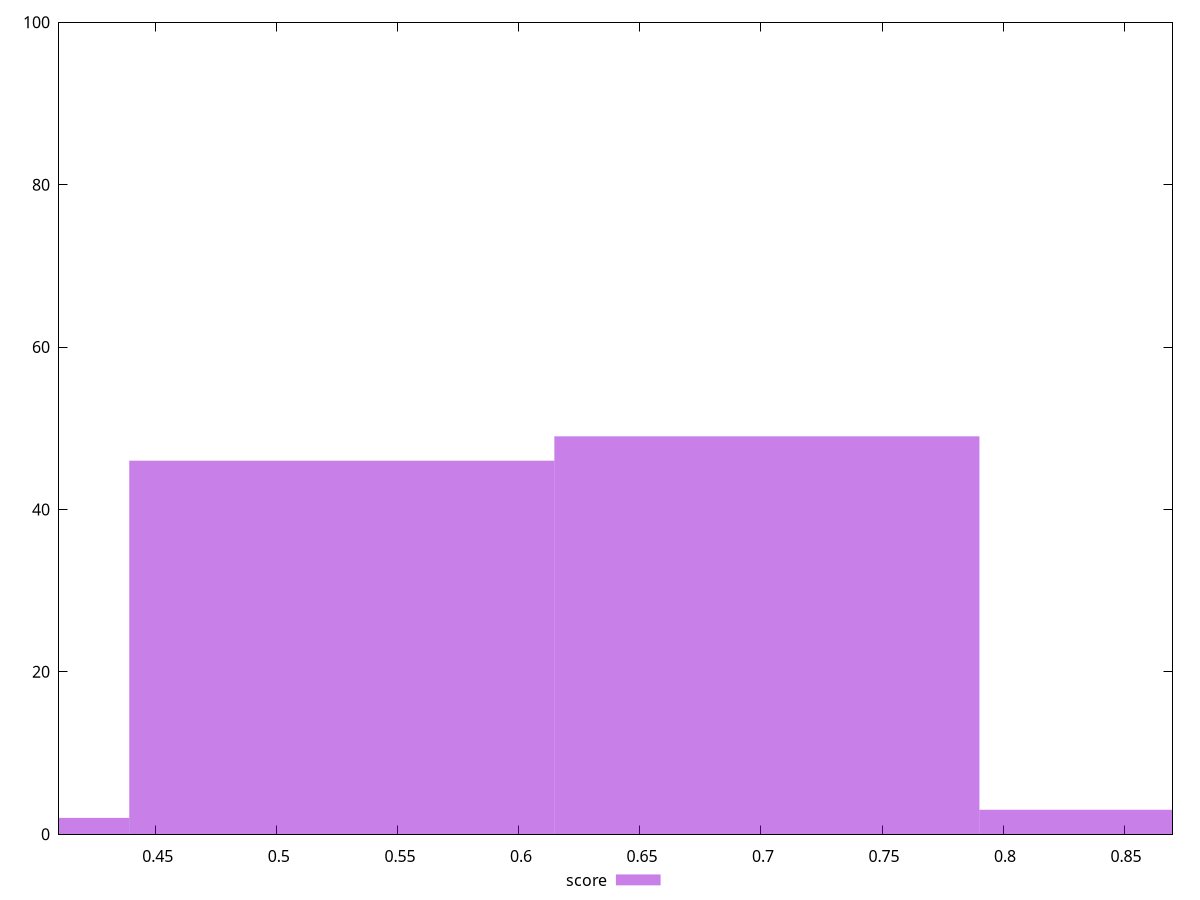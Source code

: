 reset

$score <<EOF
0.5268284021756002 46
0.702437869567467 49
0.8780473369593338 3
0.3512189347837335 2
EOF

set key outside below
set boxwidth 0.17560946739186675
set xrange [0.41:0.87]
set yrange [0:100]
set trange [0:100]
set style fill transparent solid 0.5 noborder
set terminal svg size 640, 490 enhanced background rgb 'white'
set output "report_00015_2021-02-09T16-11-33.973Z/uses-http2/samples/pages+cached+noadtech+nomedia/score/histogram.svg"

plot $score title "score" with boxes

reset
